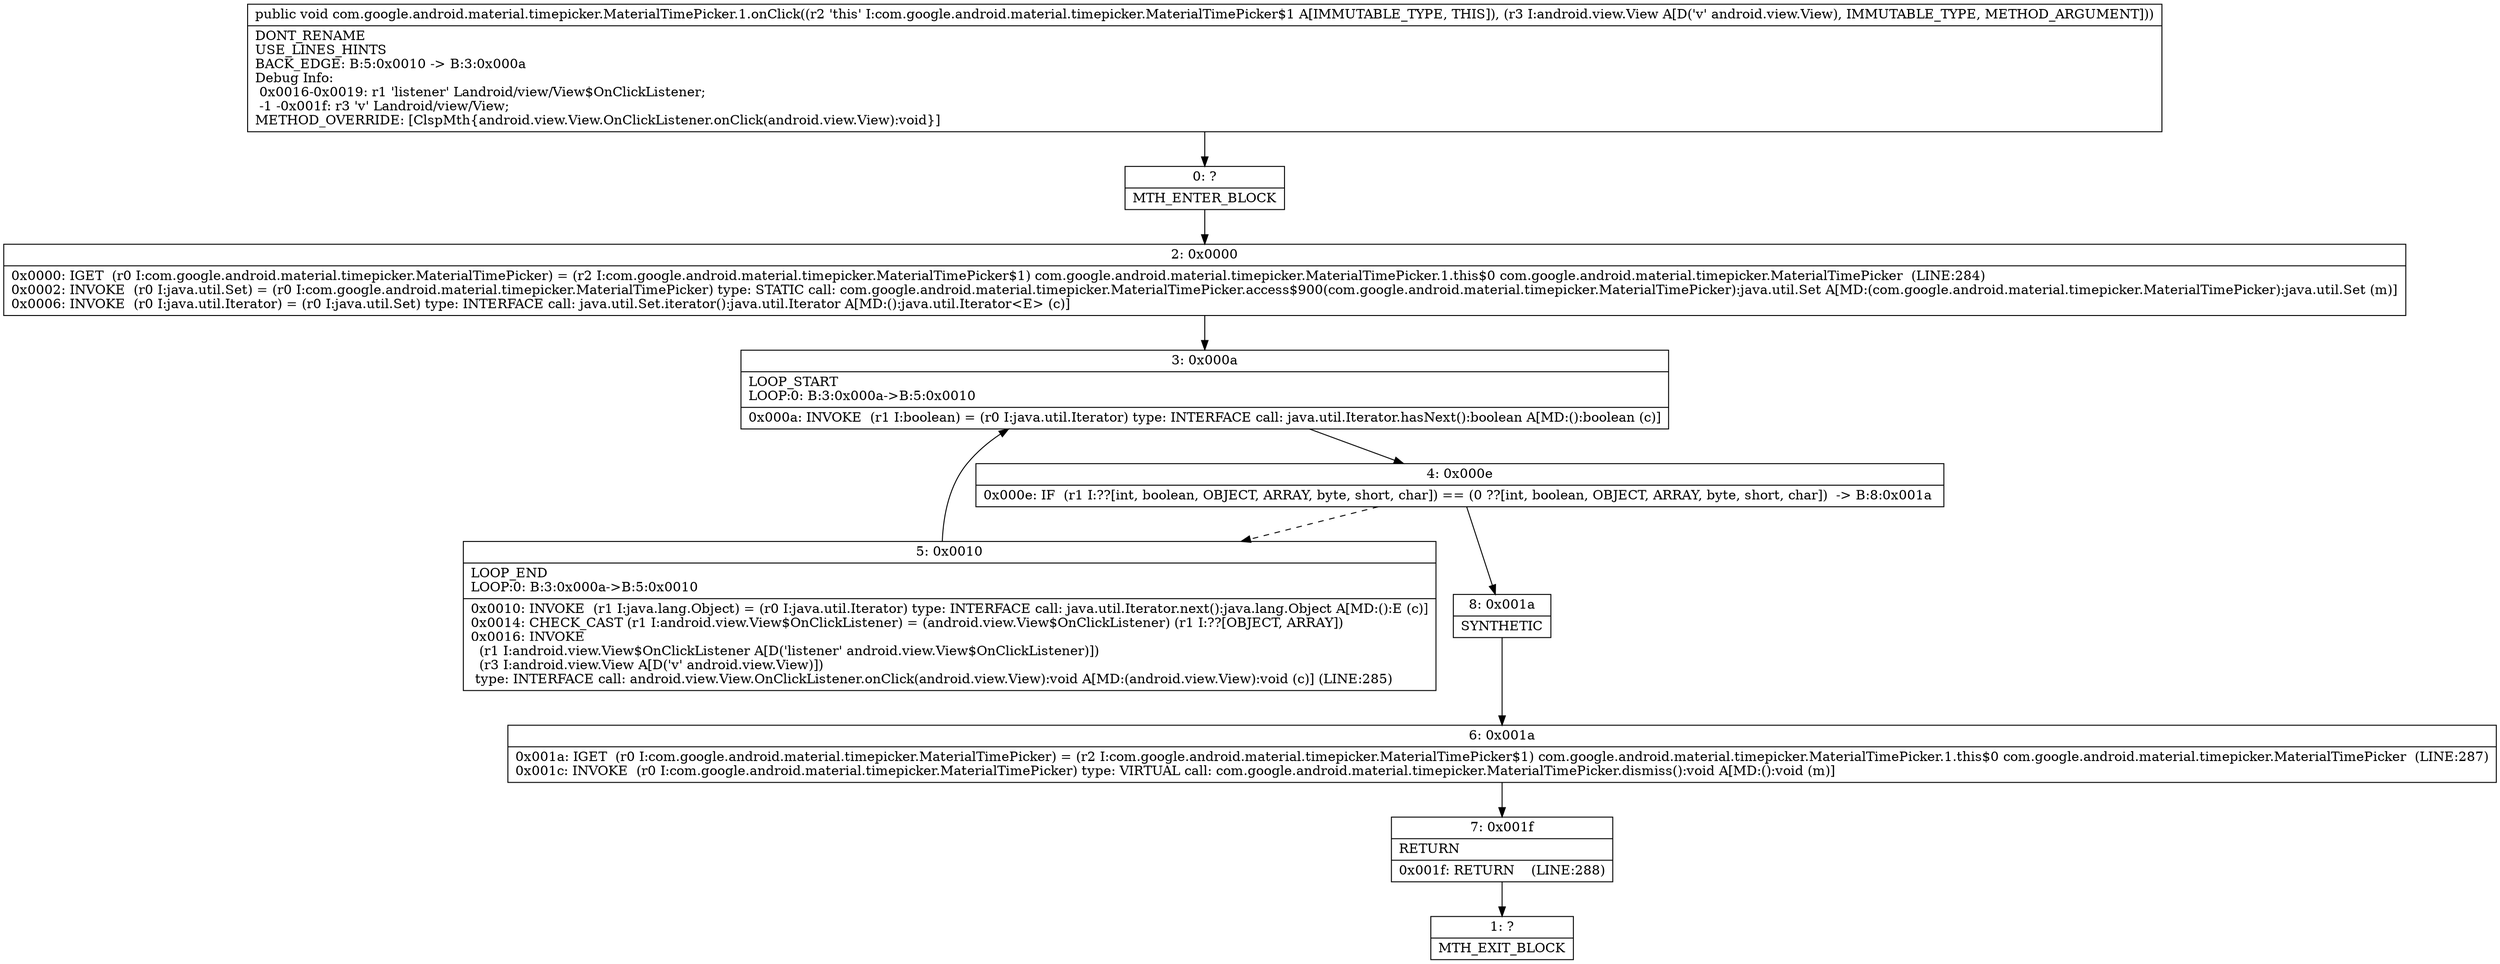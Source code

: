 digraph "CFG forcom.google.android.material.timepicker.MaterialTimePicker.1.onClick(Landroid\/view\/View;)V" {
Node_0 [shape=record,label="{0\:\ ?|MTH_ENTER_BLOCK\l}"];
Node_2 [shape=record,label="{2\:\ 0x0000|0x0000: IGET  (r0 I:com.google.android.material.timepicker.MaterialTimePicker) = (r2 I:com.google.android.material.timepicker.MaterialTimePicker$1) com.google.android.material.timepicker.MaterialTimePicker.1.this$0 com.google.android.material.timepicker.MaterialTimePicker  (LINE:284)\l0x0002: INVOKE  (r0 I:java.util.Set) = (r0 I:com.google.android.material.timepicker.MaterialTimePicker) type: STATIC call: com.google.android.material.timepicker.MaterialTimePicker.access$900(com.google.android.material.timepicker.MaterialTimePicker):java.util.Set A[MD:(com.google.android.material.timepicker.MaterialTimePicker):java.util.Set (m)]\l0x0006: INVOKE  (r0 I:java.util.Iterator) = (r0 I:java.util.Set) type: INTERFACE call: java.util.Set.iterator():java.util.Iterator A[MD:():java.util.Iterator\<E\> (c)]\l}"];
Node_3 [shape=record,label="{3\:\ 0x000a|LOOP_START\lLOOP:0: B:3:0x000a\-\>B:5:0x0010\l|0x000a: INVOKE  (r1 I:boolean) = (r0 I:java.util.Iterator) type: INTERFACE call: java.util.Iterator.hasNext():boolean A[MD:():boolean (c)]\l}"];
Node_4 [shape=record,label="{4\:\ 0x000e|0x000e: IF  (r1 I:??[int, boolean, OBJECT, ARRAY, byte, short, char]) == (0 ??[int, boolean, OBJECT, ARRAY, byte, short, char])  \-\> B:8:0x001a \l}"];
Node_5 [shape=record,label="{5\:\ 0x0010|LOOP_END\lLOOP:0: B:3:0x000a\-\>B:5:0x0010\l|0x0010: INVOKE  (r1 I:java.lang.Object) = (r0 I:java.util.Iterator) type: INTERFACE call: java.util.Iterator.next():java.lang.Object A[MD:():E (c)]\l0x0014: CHECK_CAST (r1 I:android.view.View$OnClickListener) = (android.view.View$OnClickListener) (r1 I:??[OBJECT, ARRAY]) \l0x0016: INVOKE  \l  (r1 I:android.view.View$OnClickListener A[D('listener' android.view.View$OnClickListener)])\l  (r3 I:android.view.View A[D('v' android.view.View)])\l type: INTERFACE call: android.view.View.OnClickListener.onClick(android.view.View):void A[MD:(android.view.View):void (c)] (LINE:285)\l}"];
Node_8 [shape=record,label="{8\:\ 0x001a|SYNTHETIC\l}"];
Node_6 [shape=record,label="{6\:\ 0x001a|0x001a: IGET  (r0 I:com.google.android.material.timepicker.MaterialTimePicker) = (r2 I:com.google.android.material.timepicker.MaterialTimePicker$1) com.google.android.material.timepicker.MaterialTimePicker.1.this$0 com.google.android.material.timepicker.MaterialTimePicker  (LINE:287)\l0x001c: INVOKE  (r0 I:com.google.android.material.timepicker.MaterialTimePicker) type: VIRTUAL call: com.google.android.material.timepicker.MaterialTimePicker.dismiss():void A[MD:():void (m)]\l}"];
Node_7 [shape=record,label="{7\:\ 0x001f|RETURN\l|0x001f: RETURN    (LINE:288)\l}"];
Node_1 [shape=record,label="{1\:\ ?|MTH_EXIT_BLOCK\l}"];
MethodNode[shape=record,label="{public void com.google.android.material.timepicker.MaterialTimePicker.1.onClick((r2 'this' I:com.google.android.material.timepicker.MaterialTimePicker$1 A[IMMUTABLE_TYPE, THIS]), (r3 I:android.view.View A[D('v' android.view.View), IMMUTABLE_TYPE, METHOD_ARGUMENT]))  | DONT_RENAME\lUSE_LINES_HINTS\lBACK_EDGE: B:5:0x0010 \-\> B:3:0x000a\lDebug Info:\l  0x0016\-0x0019: r1 'listener' Landroid\/view\/View$OnClickListener;\l  \-1 \-0x001f: r3 'v' Landroid\/view\/View;\lMETHOD_OVERRIDE: [ClspMth\{android.view.View.OnClickListener.onClick(android.view.View):void\}]\l}"];
MethodNode -> Node_0;Node_0 -> Node_2;
Node_2 -> Node_3;
Node_3 -> Node_4;
Node_4 -> Node_5[style=dashed];
Node_4 -> Node_8;
Node_5 -> Node_3;
Node_8 -> Node_6;
Node_6 -> Node_7;
Node_7 -> Node_1;
}

